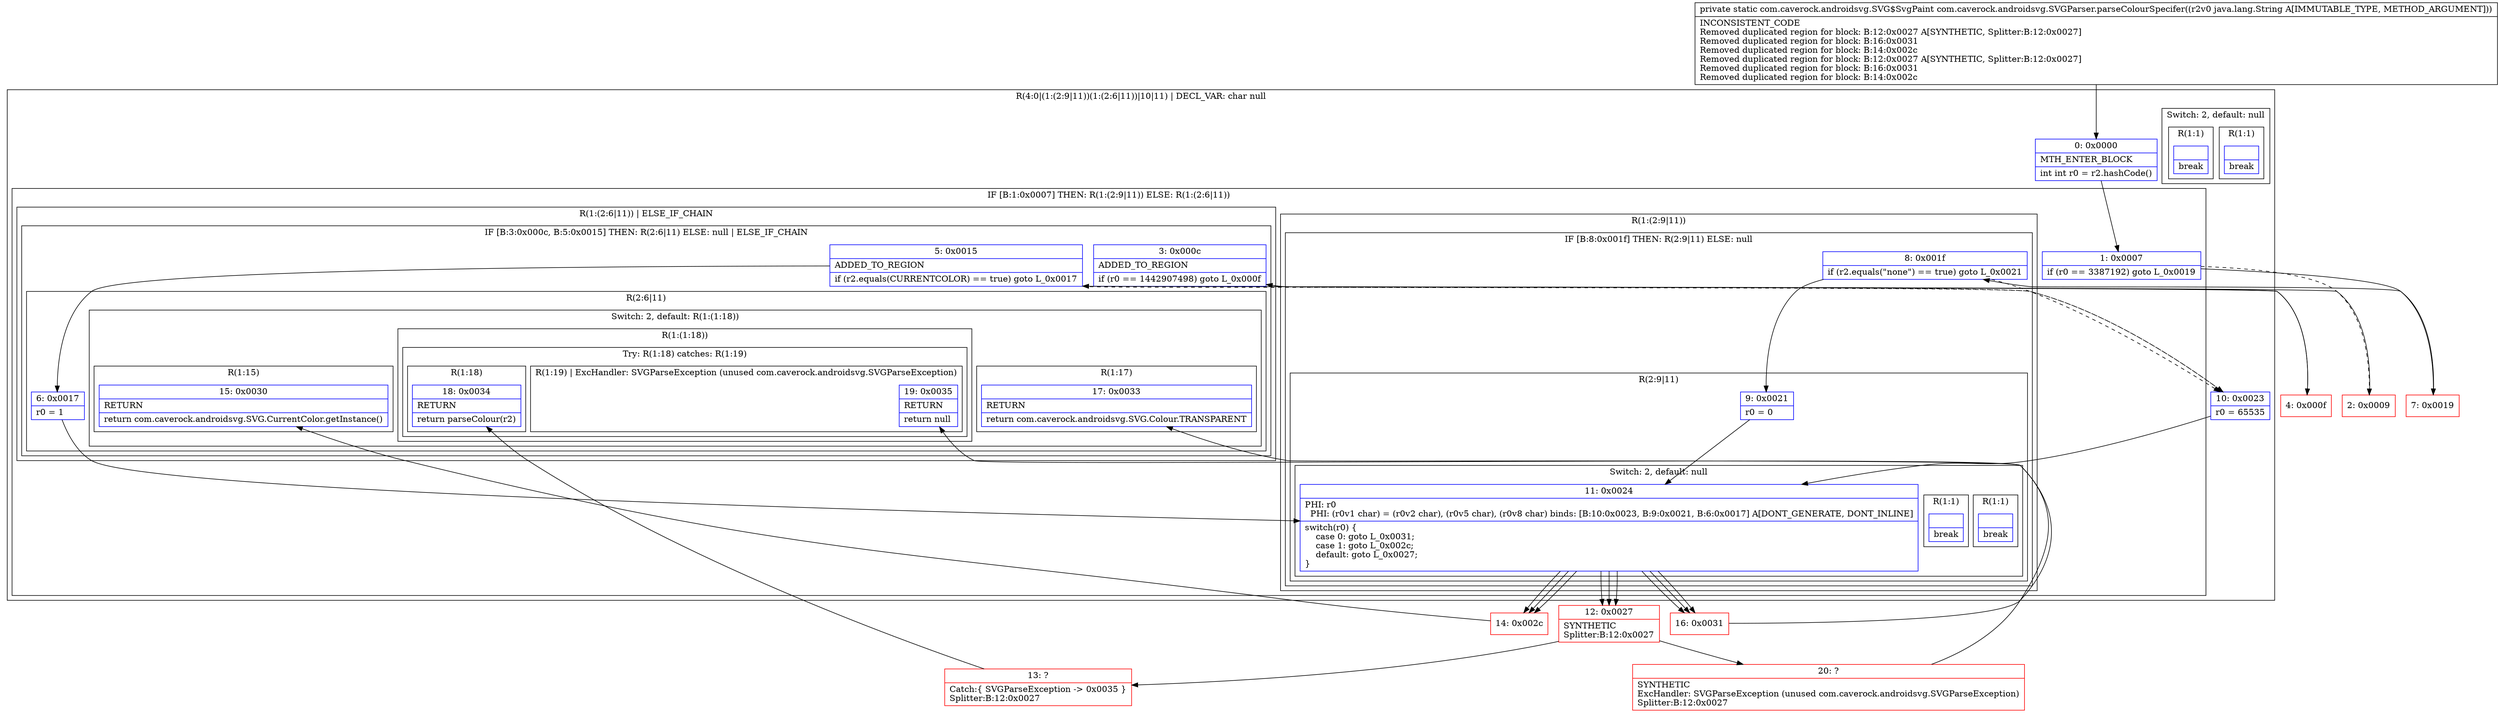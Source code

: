 digraph "CFG forcom.caverock.androidsvg.SVGParser.parseColourSpecifer(Ljava\/lang\/String;)Lcom\/caverock\/androidsvg\/SVG$SvgPaint;" {
subgraph cluster_Region_1154581814 {
label = "R(4:0|(1:(2:9|11))(1:(2:6|11))|10|11) | DECL_VAR: char null\l";
node [shape=record,color=blue];
Node_0 [shape=record,label="{0\:\ 0x0000|MTH_ENTER_BLOCK\l|int int r0 = r2.hashCode()\l}"];
subgraph cluster_IfRegion_1798178203 {
label = "IF [B:1:0x0007] THEN: R(1:(2:9|11)) ELSE: R(1:(2:6|11))";
node [shape=record,color=blue];
Node_1 [shape=record,label="{1\:\ 0x0007|if (r0 == 3387192) goto L_0x0019\l}"];
subgraph cluster_Region_1952190751 {
label = "R(1:(2:9|11))";
node [shape=record,color=blue];
subgraph cluster_IfRegion_867159374 {
label = "IF [B:8:0x001f] THEN: R(2:9|11) ELSE: null";
node [shape=record,color=blue];
Node_8 [shape=record,label="{8\:\ 0x001f|if (r2.equals(\"none\") == true) goto L_0x0021\l}"];
subgraph cluster_Region_422050194 {
label = "R(2:9|11)";
node [shape=record,color=blue];
Node_9 [shape=record,label="{9\:\ 0x0021|r0 = 0\l}"];
subgraph cluster_SwitchRegion_1076834472 {
label = "Switch: 2, default: null";
node [shape=record,color=blue];
Node_11 [shape=record,label="{11\:\ 0x0024|PHI: r0 \l  PHI: (r0v1 char) = (r0v2 char), (r0v5 char), (r0v8 char) binds: [B:10:0x0023, B:9:0x0021, B:6:0x0017] A[DONT_GENERATE, DONT_INLINE]\l|switch(r0) \{\l    case 0: goto L_0x0031;\l    case 1: goto L_0x002c;\l    default: goto L_0x0027;\l\}\l}"];
subgraph cluster_Region_528118410 {
label = "R(1:1)";
node [shape=record,color=blue];
Node_InsnContainer_188370067 [shape=record,label="{|break\l}"];
}
subgraph cluster_Region_1177691399 {
label = "R(1:1)";
node [shape=record,color=blue];
Node_InsnContainer_2141320985 [shape=record,label="{|break\l}"];
}
}
}
}
}
subgraph cluster_Region_864236613 {
label = "R(1:(2:6|11)) | ELSE_IF_CHAIN\l";
node [shape=record,color=blue];
subgraph cluster_IfRegion_1145889822 {
label = "IF [B:3:0x000c, B:5:0x0015] THEN: R(2:6|11) ELSE: null | ELSE_IF_CHAIN\l";
node [shape=record,color=blue];
Node_3 [shape=record,label="{3\:\ 0x000c|ADDED_TO_REGION\l|if (r0 == 1442907498) goto L_0x000f\l}"];
Node_5 [shape=record,label="{5\:\ 0x0015|ADDED_TO_REGION\l|if (r2.equals(CURRENTCOLOR) == true) goto L_0x0017\l}"];
subgraph cluster_Region_1368860597 {
label = "R(2:6|11)";
node [shape=record,color=blue];
Node_6 [shape=record,label="{6\:\ 0x0017|r0 = 1\l}"];
subgraph cluster_SwitchRegion_1787078770 {
label = "Switch: 2, default: R(1:(1:18))";
node [shape=record,color=blue];
Node_11 [shape=record,label="{11\:\ 0x0024|PHI: r0 \l  PHI: (r0v1 char) = (r0v2 char), (r0v5 char), (r0v8 char) binds: [B:10:0x0023, B:9:0x0021, B:6:0x0017] A[DONT_GENERATE, DONT_INLINE]\l|switch(r0) \{\l    case 0: goto L_0x0031;\l    case 1: goto L_0x002c;\l    default: goto L_0x0027;\l\}\l}"];
subgraph cluster_Region_1028239928 {
label = "R(1:17)";
node [shape=record,color=blue];
Node_17 [shape=record,label="{17\:\ 0x0033|RETURN\l|return com.caverock.androidsvg.SVG.Colour.TRANSPARENT\l}"];
}
subgraph cluster_Region_1293980599 {
label = "R(1:15)";
node [shape=record,color=blue];
Node_15 [shape=record,label="{15\:\ 0x0030|RETURN\l|return com.caverock.androidsvg.SVG.CurrentColor.getInstance()\l}"];
}
subgraph cluster_Region_1739302730 {
label = "R(1:(1:18))";
node [shape=record,color=blue];
subgraph cluster_TryCatchRegion_681788661 {
label = "Try: R(1:18) catches: R(1:19)";
node [shape=record,color=blue];
subgraph cluster_Region_1477176235 {
label = "R(1:18)";
node [shape=record,color=blue];
Node_18 [shape=record,label="{18\:\ 0x0034|RETURN\l|return parseColour(r2)\l}"];
}
subgraph cluster_Region_301954614 {
label = "R(1:19) | ExcHandler: SVGParseException (unused com.caverock.androidsvg.SVGParseException)\l";
node [shape=record,color=blue];
Node_19 [shape=record,label="{19\:\ 0x0035|RETURN\l|return null\l}"];
}
}
}
}
}
}
}
}
Node_10 [shape=record,label="{10\:\ 0x0023|r0 = 65535\l}"];
subgraph cluster_SwitchRegion_735318708 {
label = "Switch: 2, default: null";
node [shape=record,color=blue];
Node_11 [shape=record,label="{11\:\ 0x0024|PHI: r0 \l  PHI: (r0v1 char) = (r0v2 char), (r0v5 char), (r0v8 char) binds: [B:10:0x0023, B:9:0x0021, B:6:0x0017] A[DONT_GENERATE, DONT_INLINE]\l|switch(r0) \{\l    case 0: goto L_0x0031;\l    case 1: goto L_0x002c;\l    default: goto L_0x0027;\l\}\l}"];
subgraph cluster_Region_425881559 {
label = "R(1:1)";
node [shape=record,color=blue];
Node_InsnContainer_506698211 [shape=record,label="{|break\l}"];
}
subgraph cluster_Region_1956053717 {
label = "R(1:1)";
node [shape=record,color=blue];
Node_InsnContainer_2145255233 [shape=record,label="{|break\l}"];
}
}
}
subgraph cluster_Region_301954614 {
label = "R(1:19) | ExcHandler: SVGParseException (unused com.caverock.androidsvg.SVGParseException)\l";
node [shape=record,color=blue];
Node_19 [shape=record,label="{19\:\ 0x0035|RETURN\l|return null\l}"];
}
Node_2 [shape=record,color=red,label="{2\:\ 0x0009}"];
Node_4 [shape=record,color=red,label="{4\:\ 0x000f}"];
Node_7 [shape=record,color=red,label="{7\:\ 0x0019}"];
Node_12 [shape=record,color=red,label="{12\:\ 0x0027|SYNTHETIC\lSplitter:B:12:0x0027\l}"];
Node_13 [shape=record,color=red,label="{13\:\ ?|Catch:\{ SVGParseException \-\> 0x0035 \}\lSplitter:B:12:0x0027\l}"];
Node_14 [shape=record,color=red,label="{14\:\ 0x002c}"];
Node_16 [shape=record,color=red,label="{16\:\ 0x0031}"];
Node_20 [shape=record,color=red,label="{20\:\ ?|SYNTHETIC\lExcHandler: SVGParseException (unused com.caverock.androidsvg.SVGParseException)\lSplitter:B:12:0x0027\l}"];
MethodNode[shape=record,label="{private static com.caverock.androidsvg.SVG$SvgPaint com.caverock.androidsvg.SVGParser.parseColourSpecifer((r2v0 java.lang.String A[IMMUTABLE_TYPE, METHOD_ARGUMENT]))  | INCONSISTENT_CODE\lRemoved duplicated region for block: B:12:0x0027 A[SYNTHETIC, Splitter:B:12:0x0027]\lRemoved duplicated region for block: B:16:0x0031 \lRemoved duplicated region for block: B:14:0x002c \lRemoved duplicated region for block: B:12:0x0027 A[SYNTHETIC, Splitter:B:12:0x0027]\lRemoved duplicated region for block: B:16:0x0031 \lRemoved duplicated region for block: B:14:0x002c \l}"];
MethodNode -> Node_0;
Node_0 -> Node_1;
Node_1 -> Node_2[style=dashed];
Node_1 -> Node_7;
Node_8 -> Node_9;
Node_8 -> Node_10[style=dashed];
Node_9 -> Node_11;
Node_11 -> Node_12;
Node_11 -> Node_14;
Node_11 -> Node_16;
Node_3 -> Node_4;
Node_3 -> Node_10[style=dashed];
Node_5 -> Node_6;
Node_5 -> Node_10[style=dashed];
Node_6 -> Node_11;
Node_11 -> Node_12;
Node_11 -> Node_14;
Node_11 -> Node_16;
Node_10 -> Node_11;
Node_11 -> Node_12;
Node_11 -> Node_14;
Node_11 -> Node_16;
Node_2 -> Node_3;
Node_4 -> Node_5;
Node_7 -> Node_8;
Node_12 -> Node_13;
Node_12 -> Node_20;
Node_13 -> Node_18;
Node_14 -> Node_15;
Node_16 -> Node_17;
Node_20 -> Node_19;
}

